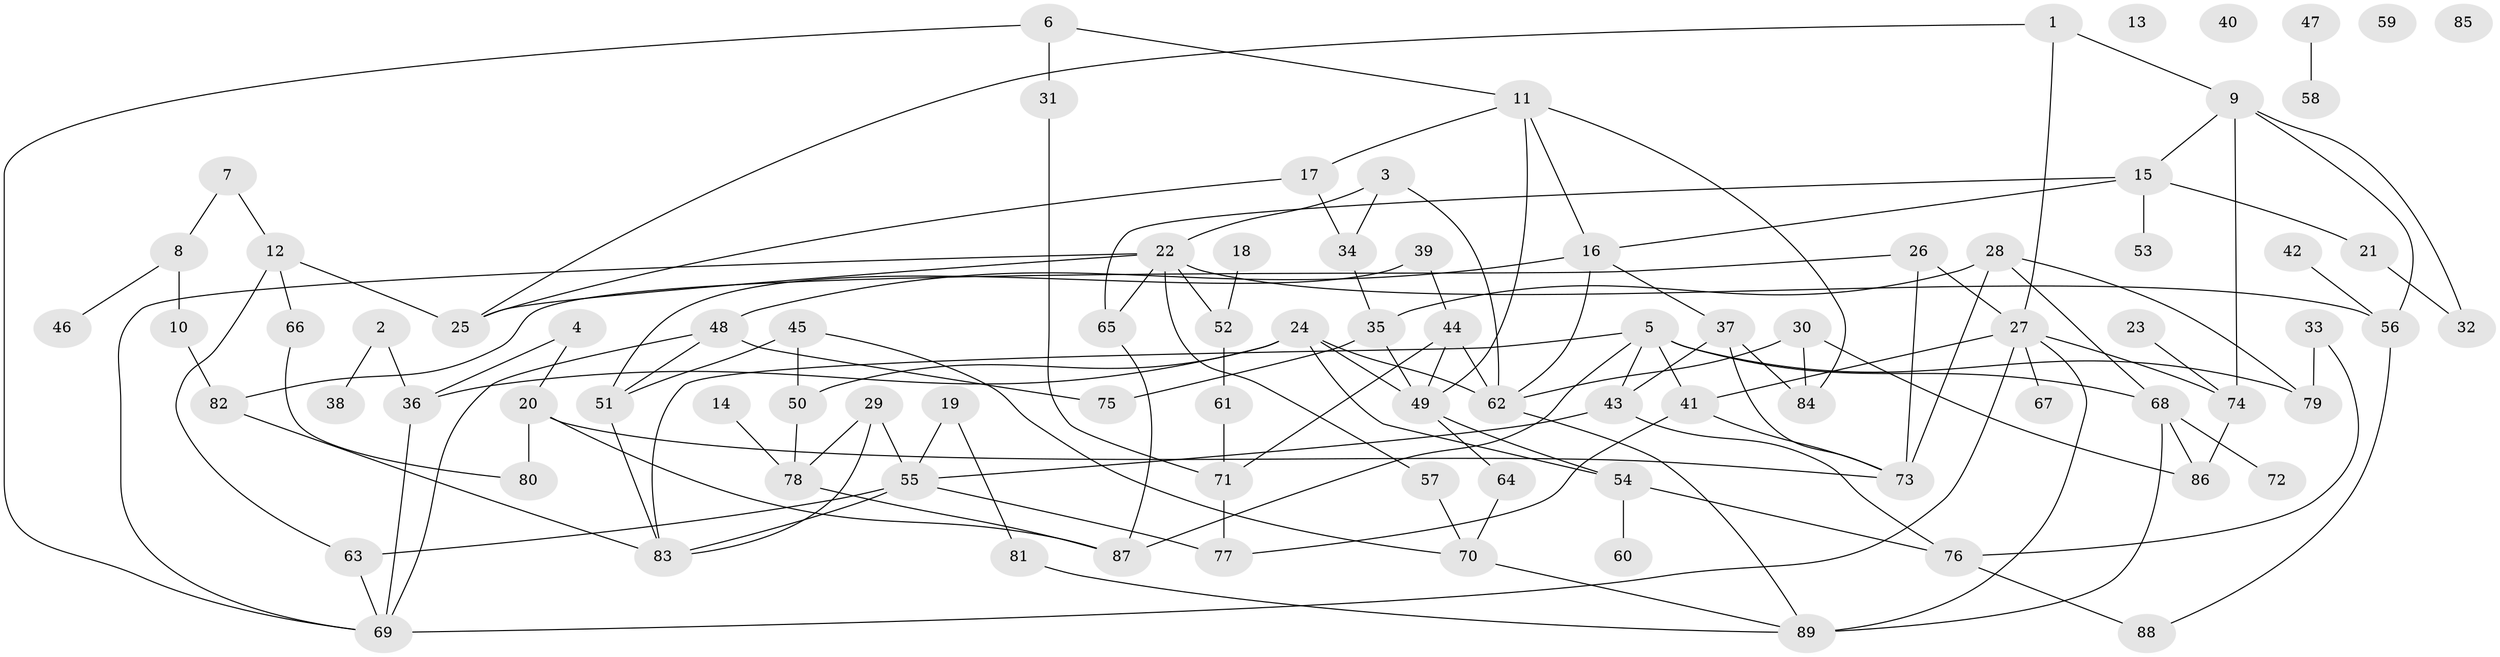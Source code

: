 // coarse degree distribution, {3: 0.125, 1: 0.125, 8: 0.03571428571428571, 2: 0.10714285714285714, 9: 0.03571428571428571, 6: 0.125, 4: 0.25, 5: 0.07142857142857142, 0: 0.08928571428571429, 7: 0.03571428571428571}
// Generated by graph-tools (version 1.1) at 2025/23/03/03/25 07:23:26]
// undirected, 89 vertices, 137 edges
graph export_dot {
graph [start="1"]
  node [color=gray90,style=filled];
  1;
  2;
  3;
  4;
  5;
  6;
  7;
  8;
  9;
  10;
  11;
  12;
  13;
  14;
  15;
  16;
  17;
  18;
  19;
  20;
  21;
  22;
  23;
  24;
  25;
  26;
  27;
  28;
  29;
  30;
  31;
  32;
  33;
  34;
  35;
  36;
  37;
  38;
  39;
  40;
  41;
  42;
  43;
  44;
  45;
  46;
  47;
  48;
  49;
  50;
  51;
  52;
  53;
  54;
  55;
  56;
  57;
  58;
  59;
  60;
  61;
  62;
  63;
  64;
  65;
  66;
  67;
  68;
  69;
  70;
  71;
  72;
  73;
  74;
  75;
  76;
  77;
  78;
  79;
  80;
  81;
  82;
  83;
  84;
  85;
  86;
  87;
  88;
  89;
  1 -- 9;
  1 -- 25;
  1 -- 27;
  2 -- 36;
  2 -- 38;
  3 -- 22;
  3 -- 34;
  3 -- 62;
  4 -- 20;
  4 -- 36;
  5 -- 41;
  5 -- 43;
  5 -- 68;
  5 -- 79;
  5 -- 83;
  5 -- 87;
  6 -- 11;
  6 -- 31;
  6 -- 69;
  7 -- 8;
  7 -- 12;
  8 -- 10;
  8 -- 46;
  9 -- 15;
  9 -- 32;
  9 -- 56;
  9 -- 74;
  10 -- 82;
  11 -- 16;
  11 -- 17;
  11 -- 49;
  11 -- 84;
  12 -- 25;
  12 -- 63;
  12 -- 66;
  14 -- 78;
  15 -- 16;
  15 -- 21;
  15 -- 53;
  15 -- 65;
  16 -- 37;
  16 -- 48;
  16 -- 62;
  17 -- 25;
  17 -- 34;
  18 -- 52;
  19 -- 55;
  19 -- 81;
  20 -- 73;
  20 -- 80;
  20 -- 87;
  21 -- 32;
  22 -- 25;
  22 -- 52;
  22 -- 56;
  22 -- 57;
  22 -- 65;
  22 -- 69;
  23 -- 74;
  24 -- 36;
  24 -- 49;
  24 -- 50;
  24 -- 54;
  24 -- 62;
  26 -- 27;
  26 -- 73;
  26 -- 82;
  27 -- 41;
  27 -- 67;
  27 -- 69;
  27 -- 74;
  27 -- 89;
  28 -- 35;
  28 -- 68;
  28 -- 73;
  28 -- 79;
  29 -- 55;
  29 -- 78;
  29 -- 83;
  30 -- 62;
  30 -- 84;
  30 -- 86;
  31 -- 71;
  33 -- 76;
  33 -- 79;
  34 -- 35;
  35 -- 49;
  35 -- 75;
  36 -- 69;
  37 -- 43;
  37 -- 73;
  37 -- 84;
  39 -- 44;
  39 -- 51;
  41 -- 73;
  41 -- 77;
  42 -- 56;
  43 -- 55;
  43 -- 76;
  44 -- 49;
  44 -- 62;
  44 -- 71;
  45 -- 50;
  45 -- 51;
  45 -- 70;
  47 -- 58;
  48 -- 51;
  48 -- 69;
  48 -- 75;
  49 -- 54;
  49 -- 64;
  50 -- 78;
  51 -- 83;
  52 -- 61;
  54 -- 60;
  54 -- 76;
  55 -- 63;
  55 -- 77;
  55 -- 83;
  56 -- 88;
  57 -- 70;
  61 -- 71;
  62 -- 89;
  63 -- 69;
  64 -- 70;
  65 -- 87;
  66 -- 80;
  68 -- 72;
  68 -- 86;
  68 -- 89;
  70 -- 89;
  71 -- 77;
  74 -- 86;
  76 -- 88;
  78 -- 87;
  81 -- 89;
  82 -- 83;
}
